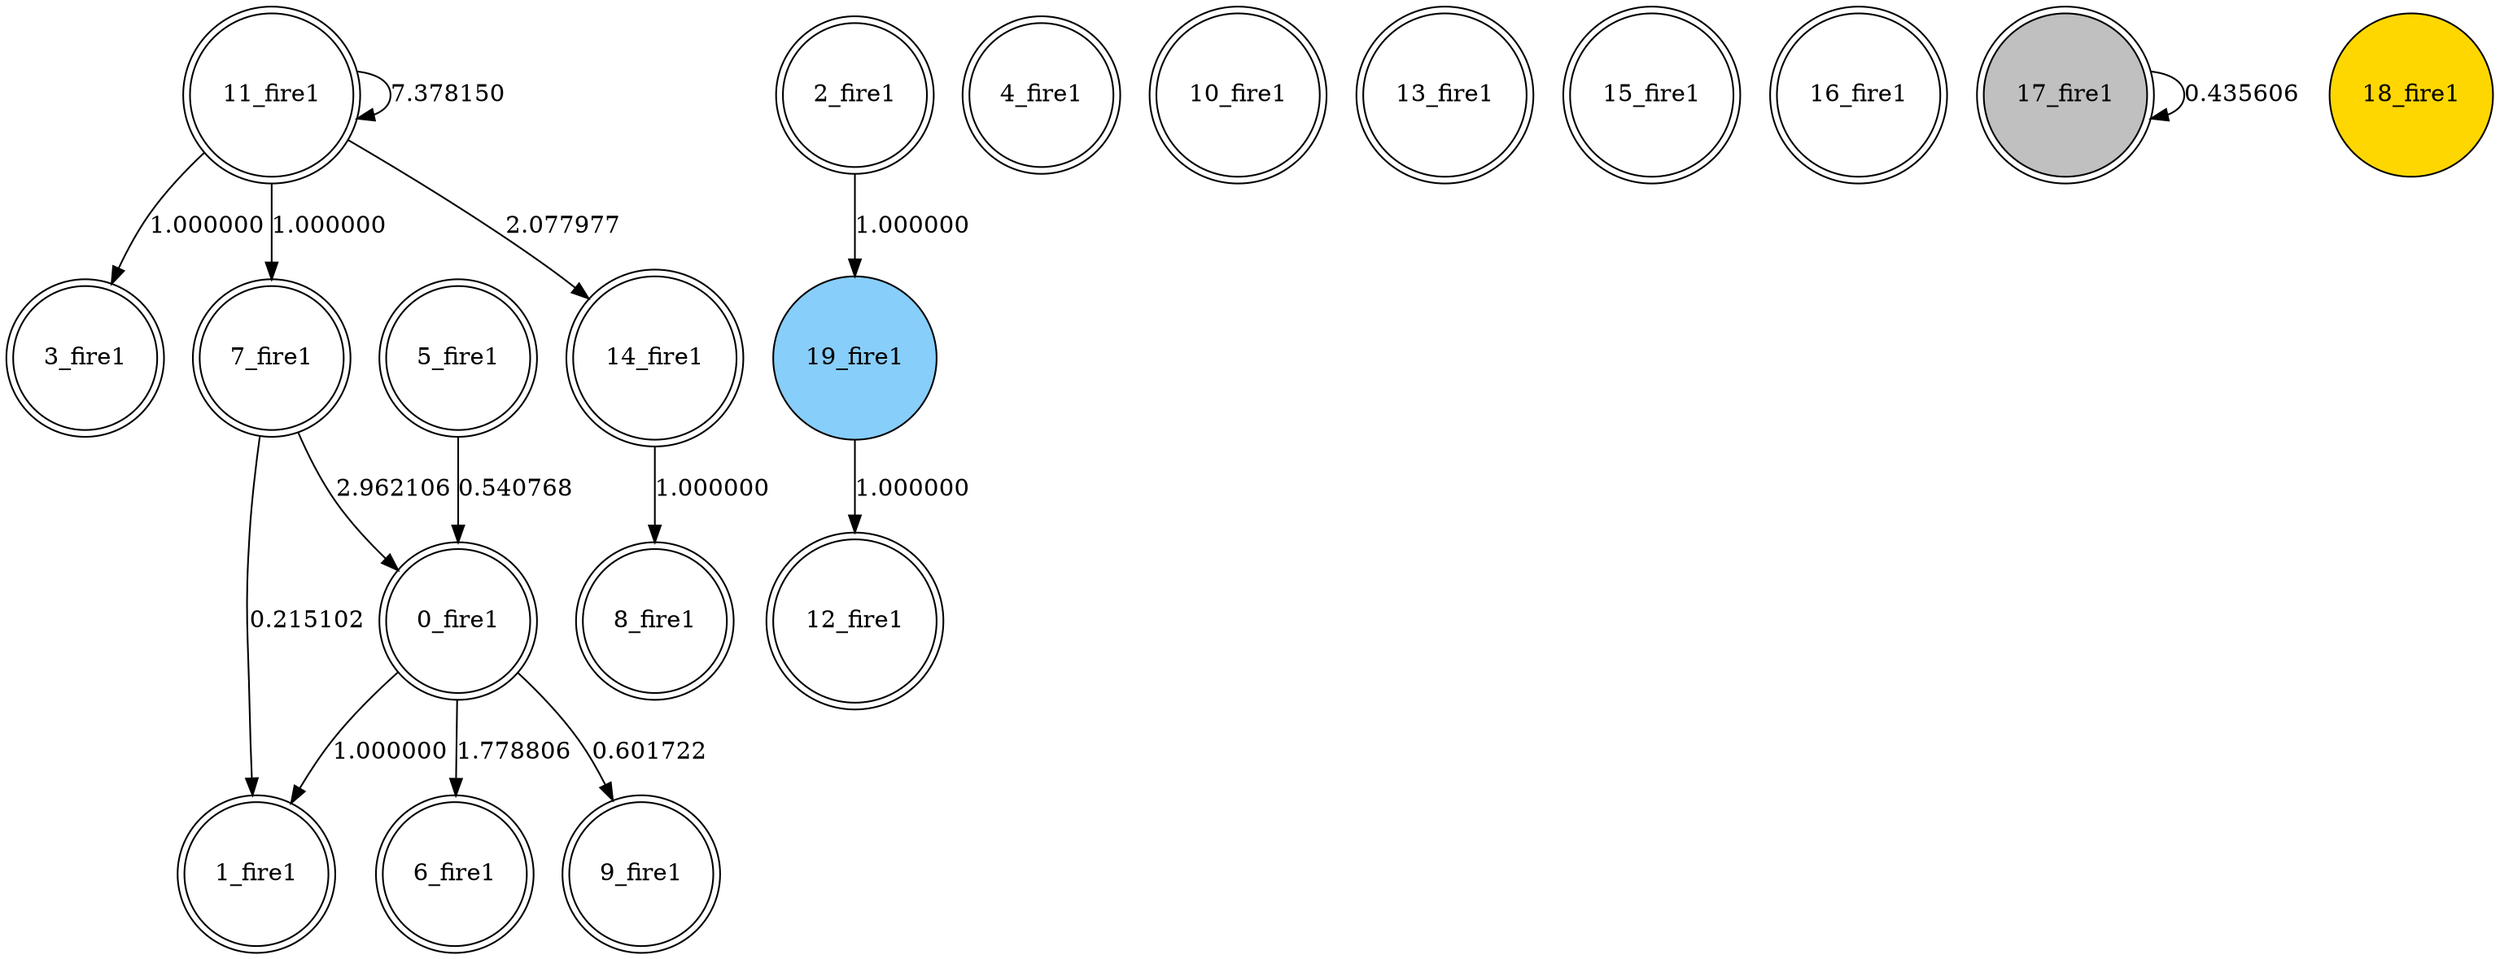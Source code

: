 digraph G {
 node[shape = circle]
0 [label="0_fire1",shape=doublecircle]
1 [label="1_fire1",shape=doublecircle]
2 [label="2_fire1",shape=doublecircle]
3 [label="3_fire1",shape=doublecircle]
4 [label="4_fire1",shape=doublecircle]
5 [label="5_fire1",shape=doublecircle]
6 [label="6_fire1",shape=doublecircle]
7 [label="7_fire1",shape=doublecircle]
8 [label="8_fire1",shape=doublecircle]
9 [label="9_fire1",shape=doublecircle]
10 [label="10_fire1",shape=doublecircle]
11 [label="11_fire1",shape=doublecircle]
12 [label="12_fire1",shape=doublecircle]
13 [label="13_fire1",shape=doublecircle]
14 [label="14_fire1",shape=doublecircle]
15 [label="15_fire1",shape=doublecircle]
16 [label="16_fire1",shape=doublecircle]
17 [label="17_fire1",shape=doublecircle, style=filled, fillcolor=gray]
18 [label="18_fire1",style=filled, fillcolor=gold]
19 [label="19_fire1",style=filled, fillcolor=lightskyblue]
11 -> 11 [label="7.378150"]
17 -> 17 [label="0.435606"]
5 -> 0 [label="0.540768"]
7 -> 1 [label="0.215102"]
0 -> 9 [label="0.601722"]
7 -> 0 [label="2.962106"]
2 -> 19 [label="1.000000"]
0 -> 6 [label="1.778806"]
14 -> 8 [label="1.000000"]
11 -> 14 [label="2.077977"]
19 -> 12 [label="1.000000"]
0 -> 1 [label="1.000000"]
11 -> 3 [label="1.000000"]
11 -> 7 [label="1.000000"]
}
